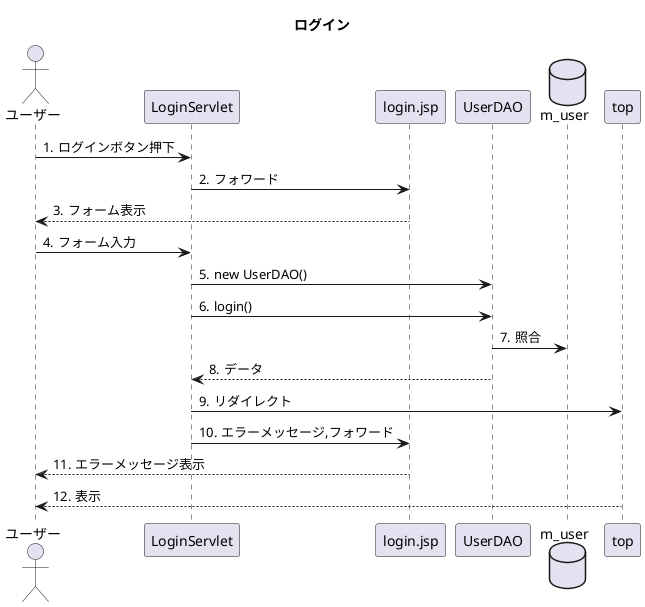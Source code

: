 @startuml
title ログイン
actor ユーザー

participant LoginServlet
participant login.jsp
participant UserDAO
database m_user
participant top

autonumber "#."

ユーザー->LoginServlet:ログインボタン押下
LoginServlet->login.jsp:フォワード
login.jsp-->ユーザー:フォーム表示
ユーザー->LoginServlet:フォーム入力
LoginServlet->UserDAO:new UserDAO()
LoginServlet->UserDAO:login()
UserDAO->m_user:照合
UserDAO-->LoginServlet:データ
LoginServlet->top:リダイレクト
LoginServlet->login.jsp:エラーメッセージ,フォワード
login.jsp-->ユーザー:エラーメッセージ表示
top-->ユーザー:表示

@enduml